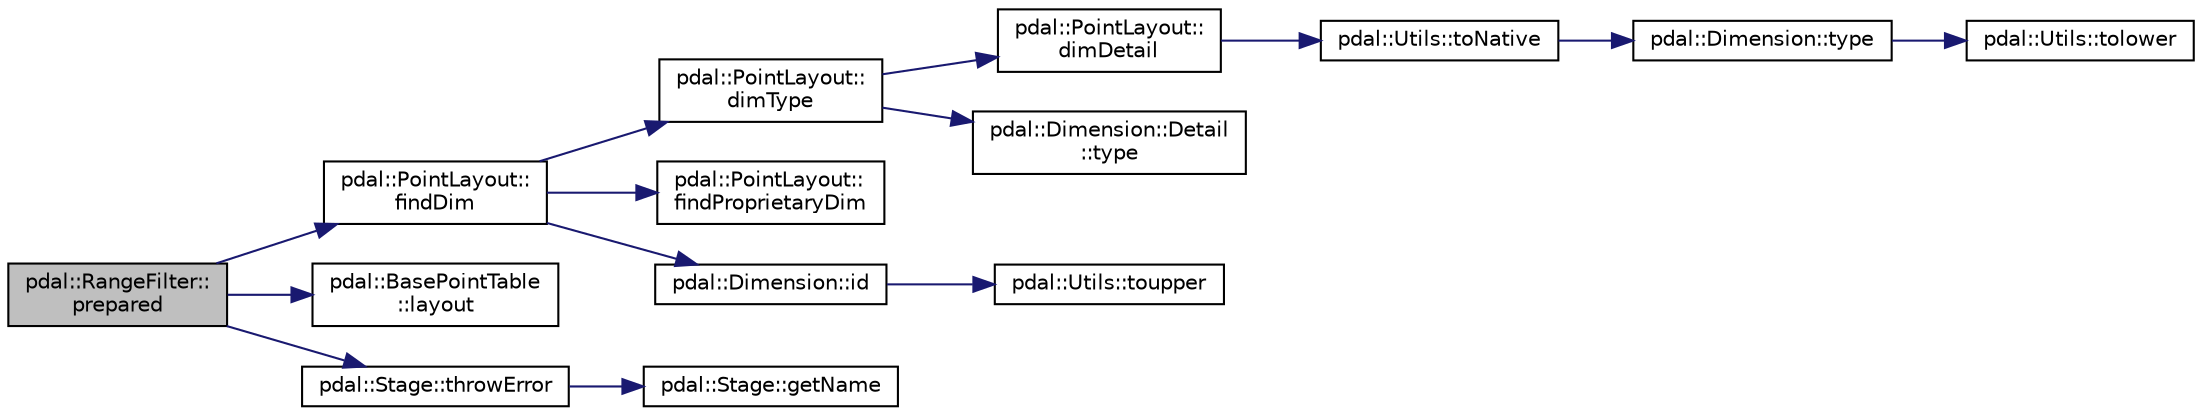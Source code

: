 digraph "pdal::RangeFilter::prepared"
{
  edge [fontname="Helvetica",fontsize="10",labelfontname="Helvetica",labelfontsize="10"];
  node [fontname="Helvetica",fontsize="10",shape=record];
  rankdir="LR";
  Node1 [label="pdal::RangeFilter::\lprepared",height=0.2,width=0.4,color="black", fillcolor="grey75", style="filled", fontcolor="black"];
  Node1 -> Node2 [color="midnightblue",fontsize="10",style="solid",fontname="Helvetica"];
  Node2 [label="pdal::PointLayout::\lfindDim",height=0.2,width=0.4,color="black", fillcolor="white", style="filled",URL="$classpdal_1_1PointLayout.html#a5a720db4e74a5412c1420b0d1eaacda7"];
  Node2 -> Node3 [color="midnightblue",fontsize="10",style="solid",fontname="Helvetica"];
  Node3 [label="pdal::PointLayout::\ldimType",height=0.2,width=0.4,color="black", fillcolor="white", style="filled",URL="$classpdal_1_1PointLayout.html#adaef1dfccc620aa7f7f2a57ea2c19d6d"];
  Node3 -> Node4 [color="midnightblue",fontsize="10",style="solid",fontname="Helvetica"];
  Node4 [label="pdal::PointLayout::\ldimDetail",height=0.2,width=0.4,color="black", fillcolor="white", style="filled",URL="$classpdal_1_1PointLayout.html#abcfdf0f917e71d1bd8a96bc64ff1e8a2"];
  Node4 -> Node5 [color="midnightblue",fontsize="10",style="solid",fontname="Helvetica"];
  Node5 [label="pdal::Utils::toNative",height=0.2,width=0.4,color="black", fillcolor="white", style="filled",URL="$namespacepdal_1_1Utils.html#a59253304d0f929e3a3ea00f09636002f"];
  Node5 -> Node6 [color="midnightblue",fontsize="10",style="solid",fontname="Helvetica"];
  Node6 [label="pdal::Dimension::type",height=0.2,width=0.4,color="black", fillcolor="white", style="filled",URL="$namespacepdal_1_1Dimension.html#a880d689fed54aa3ded6f88c9e058c5d2"];
  Node6 -> Node7 [color="midnightblue",fontsize="10",style="solid",fontname="Helvetica"];
  Node7 [label="pdal::Utils::tolower",height=0.2,width=0.4,color="black", fillcolor="white", style="filled",URL="$namespacepdal_1_1Utils.html#a5268937cf695835e55392f752dc02cb2"];
  Node3 -> Node8 [color="midnightblue",fontsize="10",style="solid",fontname="Helvetica"];
  Node8 [label="pdal::Dimension::Detail\l::type",height=0.2,width=0.4,color="black", fillcolor="white", style="filled",URL="$classpdal_1_1Dimension_1_1Detail.html#adf5961976b7fce3d90a0dddd50519a7c"];
  Node2 -> Node9 [color="midnightblue",fontsize="10",style="solid",fontname="Helvetica"];
  Node9 [label="pdal::PointLayout::\lfindProprietaryDim",height=0.2,width=0.4,color="black", fillcolor="white", style="filled",URL="$classpdal_1_1PointLayout.html#abb03661faa312e6954f49cf8e0e809a3"];
  Node2 -> Node10 [color="midnightblue",fontsize="10",style="solid",fontname="Helvetica"];
  Node10 [label="pdal::Dimension::id",height=0.2,width=0.4,color="black", fillcolor="white", style="filled",URL="$namespacepdal_1_1Dimension.html#a10b4c693e3bdbdf1a0eec8f4b008a291"];
  Node10 -> Node11 [color="midnightblue",fontsize="10",style="solid",fontname="Helvetica"];
  Node11 [label="pdal::Utils::toupper",height=0.2,width=0.4,color="black", fillcolor="white", style="filled",URL="$namespacepdal_1_1Utils.html#a28e3e2faff94b20f9908e77bc54ed983"];
  Node1 -> Node12 [color="midnightblue",fontsize="10",style="solid",fontname="Helvetica"];
  Node12 [label="pdal::BasePointTable\l::layout",height=0.2,width=0.4,color="black", fillcolor="white", style="filled",URL="$classpdal_1_1BasePointTable.html#a7e3a12a1f29e6cd10d8669ed3d07eb94"];
  Node1 -> Node13 [color="midnightblue",fontsize="10",style="solid",fontname="Helvetica"];
  Node13 [label="pdal::Stage::throwError",height=0.2,width=0.4,color="black", fillcolor="white", style="filled",URL="$classpdal_1_1Stage.html#abdbd1176da12dfd882d931a43290797f"];
  Node13 -> Node14 [color="midnightblue",fontsize="10",style="solid",fontname="Helvetica"];
  Node14 [label="pdal::Stage::getName",height=0.2,width=0.4,color="black", fillcolor="white", style="filled",URL="$classpdal_1_1Stage.html#a6c81d6fbbac17ebe4cd63806916cc750"];
}
